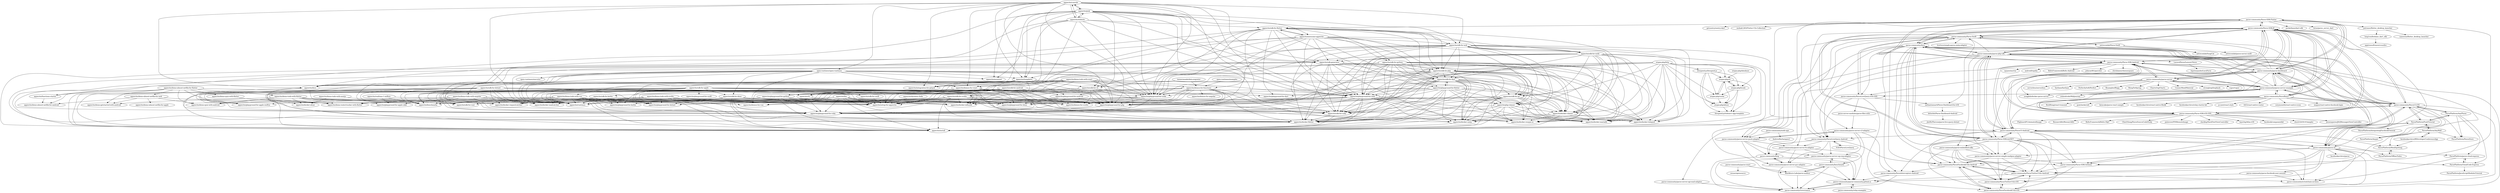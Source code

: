 digraph G {
"appwrite/sdk-generator" -> "appwrite/playground-for-web"
"appwrite/sdk-generator" -> "appwrite/sdk-for-ruby"
"appwrite/sdk-generator" -> "appwrite/sdk-for-go"
"appwrite/sdk-generator" -> "appwrite/runtimes"
"appwrite/sdk-generator" -> "appwrite/docker-clamav"
"appwrite/sdk-generator" -> "appwrite/docs"
"appwrite/sdk-generator" -> "appwrite/sdk-for-dart"
"appwrite/sdk-generator" -> "appwrite/docker-flutter"
"appwrite/sdk-generator" -> "appwrite/docker-resque-ui"
"appwrite/sdk-generator" -> "appwrite/docker-mariadb"
"appwrite/sdk-generator" -> "appwrite/install"
"appwrite/sdk-generator" -> "appwrite/docker-smtp"
"appwrite/sdk-generator" -> "appwrite/playground-for-php"
"appwrite/sdk-generator" -> "appwrite/sdk-for-php"
"appwrite/sdk-generator" -> "appwrite/php-clamav"
"ParsePlatform/MealSpotting" -> "ParsePlatform/OfflineTodos"
"parse-community/Parse-SDK-Flutter" -> "parse-community/Parse-SDK-JS"
"parse-community/Parse-SDK-Flutter" -> "parse-community/Parse-Swift"
"parse-community/Parse-SDK-Flutter" -> "parse-community/parse-dashboard"
"parse-community/Parse-SDK-Flutter" -> "parse-community/Parse-SDK-Android"
"parse-community/Parse-SDK-Flutter" -> "parse-community/ParseLiveQuery-Android"
"parse-community/Parse-SDK-Flutter" -> "Blackburn-Labs/parse-auditor"
"parse-community/Parse-SDK-Flutter" -> "pocketbase/dart-sdk" ["e"=1]
"parse-community/Parse-SDK-Flutter" -> "lotux/parse_server_dart" ["e"=1]
"parse-community/Parse-SDK-Flutter" -> "parse-community/Parse-SDK-Arduino"
"parse-community/Parse-SDK-Flutter" -> "parse-community/docs"
"parse-community/Parse-SDK-Flutter" -> "putraxor/flutter_desktop_launcher"
"parse-community/Parse-SDK-Flutter" -> "appwrite/sdk-for-flutter"
"parse-community/Parse-SDK-Flutter" -> "parse-community/parse-server-example"
"parse-community/Parse-SDK-Flutter" -> "getsentry/sentry-dart" ["e"=1]
"parse-community/Parse-SDK-Flutter" -> "mohak1283/Flutter-UIs-Collection" ["e"=1]
"appwrite/sdk-for-web" -> "appwrite/sdk-for-node"
"appwrite/sdk-for-web" -> "appwrite/sdk-for-php"
"appwrite/sdk-for-web" -> "appwrite/playground-for-web"
"appwrite/sdk-for-web" -> "appwrite/sdk-for-ruby"
"appwrite/sdk-for-web" -> "appwrite/sdk-for-dart"
"appwrite/sdk-for-web" -> "appwrite/docker-clamav"
"appwrite/sdk-for-web" -> "appwrite/playground-for-node"
"appwrite/sdk-for-web" -> "appwrite/docker-flutter"
"appwrite/sdk-for-web" -> "appwrite/docker-mariadb"
"appwrite/sdk-for-web" -> "appwrite/docker-smtp"
"appwrite/sdk-for-web" -> "appwrite/sdk-for-go"
"appwrite/sdk-for-web" -> "appwrite/install"
"appwrite/sdk-for-web" -> "appwrite/docker-telegraf"
"appwrite/sdk-for-web" -> "appwrite/sdk-generator"
"appwrite/sdk-for-web" -> "appwrite/rfc"
"utopia-php/http" -> "utopia-php/cli"
"utopia-php/http" -> "utopia-php/cache"
"utopia-php/http" -> "appwrite/sdk-for-php"
"utopia-php/http" -> "utopia-php/abuse"
"utopia-php/http" -> "utopia-php/locale"
"utopia-php/http" -> "appwrite/docker-clamav"
"utopia-php/http" -> "appwrite/docker-telegraf"
"utopia-php/http" -> "appwrite/docker-flutter"
"utopia-php/http" -> "appwrite/playground-for-web"
"utopia-php/http" -> "appwrite/docker-mariadb"
"utopia-php/http" -> "litespeed-js/litespeed.js"
"utopia-php/http" -> "appwrite/install"
"utopia-php/http" -> "appwrite/docker-resque-ui"
"utopia-php/http" -> "appwrite/sdk-for-ruby"
"utopia-php/http" -> "appwrite/sdk-for-go"
"appwrite/docker-clamav" -> "appwrite/docker-telegraf"
"appwrite/docker-clamav" -> "appwrite/docker-resque-ui"
"appwrite/docker-clamav" -> "appwrite/install"
"appwrite/docker-clamav" -> "appwrite/docker-flutter"
"appwrite/docker-clamav" -> "appwrite/docker-mariadb"
"appwrite/docker-clamav" -> "appwrite/docker-smtp"
"appwrite/sdk-for-python" -> "appwrite/docker-clamav"
"appwrite/sdk-for-python" -> "appwrite/sdk-for-ruby"
"appwrite/sdk-for-python" -> "appwrite/playground-for-web"
"appwrite/sdk-for-python" -> "appwrite/sdk-for-dart"
"appwrite/sdk-for-python" -> "appwrite/docker-telegraf"
"appwrite/sdk-for-python" -> "appwrite/docker-flutter"
"appwrite/sdk-for-python" -> "appwrite/playground-for-python"
"appwrite/sdk-for-python" -> "appwrite/docker-resque-ui"
"appwrite/sdk-for-python" -> "appwrite/docker-mariadb"
"appwrite/sdk-for-python" -> "appwrite/docker-smtp"
"appwrite/sdk-for-python" -> "appwrite/install"
"appwrite/sdk-for-python" -> "appwrite/php-clamav"
"appwrite/sdk-for-python" -> "appwrite/sdk-for-go"
"appwrite/sdk-for-python" -> "appwrite/sdk-for-php"
"appwrite/sdk-for-python" -> "appwrite/playground-for-ruby"
"appwrite/sdk-for-node" -> "appwrite/sdk-for-web"
"appwrite/sdk-for-node" -> "appwrite/playground-for-web"
"appwrite/sdk-for-node" -> "appwrite/sdk-for-ruby"
"appwrite/sdk-for-node" -> "appwrite/docker-clamav"
"appwrite/sdk-for-node" -> "appwrite/playground-for-node"
"appwrite/sdk-for-node" -> "appwrite/docker-flutter"
"appwrite/sdk-for-node" -> "appwrite/docker-resque-ui"
"appwrite/sdk-for-node" -> "appwrite/docker-mariadb"
"appwrite/sdk-for-node" -> "appwrite/sdk-for-dart"
"appwrite/sdk-for-node" -> "appwrite/php-clamav"
"appwrite/sdk-for-node" -> "appwrite/sdk-for-go"
"appwrite/sdk-for-node" -> "appwrite/docker-smtp"
"appwrite/sdk-for-node" -> "appwrite/install"
"appwrite/sdk-for-node" -> "appwrite/docker-telegraf"
"appwrite/sdk-for-node" -> "appwrite/sdk-generator"
"parse-community/node-apn" -> "AndrewBarba/apns2"
"parse-community/node-apn" -> "parse-community/parse-server-push-adapter"
"bitterbit/Parse-Dashboard-Android" -> "JonMcPherson/parse-live-query-dotnet"
"appwrite/sdk-for-ruby" -> "appwrite/docker-flutter"
"appwrite/sdk-for-ruby" -> "appwrite/install"
"appwrite/sdk-for-php" -> "appwrite/sdk-for-ruby"
"appwrite/sdk-for-php" -> "appwrite/docker-clamav"
"appwrite/sdk-for-php" -> "appwrite/docker-smtp"
"appwrite/sdk-for-php" -> "appwrite/docker-flutter"
"appwrite/sdk-for-php" -> "appwrite/docker-mariadb"
"appwrite/sdk-for-php" -> "appwrite/install"
"appwrite/sdk-for-php" -> "appwrite/docker-telegraf"
"appwrite/sdk-for-php" -> "appwrite/playground-for-web"
"appwrite/sdk-for-php" -> "appwrite/docker-resque-ui"
"appwrite/sdk-for-php" -> "appwrite/sdk-for-go"
"appwrite/sdk-for-php" -> "appwrite/playground-for-php"
"appwrite/sdk-for-php" -> "appwrite/php-clamav"
"appwrite/sdk-for-php" -> "appwrite/playground-for-deno"
"appwrite/sdk-for-php" -> "appwrite/sdk-for-dart"
"appwrite/sdk-for-php" -> "appwrite/playground-for-node"
"appwrite/php-clamav" -> "appwrite/docker-resque-ui"
"appwrite/php-clamav" -> "appwrite/docker-telegraf"
"appwrite/php-clamav" -> "appwrite/docker-mariadb"
"appwrite/php-clamav" -> "appwrite/docker-clamav"
"appwrite/php-clamav" -> "appwrite/install"
"appwrite/php-clamav" -> "appwrite/docker-flutter"
"appwrite/php-clamav" -> "appwrite/sdk-for-ruby"
"appwrite/php-clamav" -> "appwrite/docker-smtp"
"putraxor/flutter_desktop_launcher" -> "canewsin/flutter_desktop_launcher"
"putraxor/flutter_desktop_launcher" -> "long1eu/firebase_dart_sdk"
"utopia-php/cli" -> "utopia-php/cache"
"utopia-php/cli" -> "utopia-php/abuse"
"utopia-php/cli" -> "utopia-php/locale"
"utopia-php/cli" -> "litespeed-js/todomvc-app-template"
"utopia-php/cache" -> "utopia-php/abuse"
"utopia-php/cache" -> "utopia-php/cli"
"long1eu/firebase_dart_sdk" -> "apptreesoftware/crossfire"
"ParsePlatform/OfflineTodos" -> "ParsePlatform/MealSpotting"
"parse-community/relay-examples" -> "parse-community/parse-community.github.io"
"parse-community/Governance" -> "parse-community/parse-community.github.io"
"utopia-php/locale" -> "utopia-php/abuse"
"utopia-php/locale" -> "utopia-php/cache"
"utopia-php/locale" -> "litespeed-js/todomvc-app-template"
"utopia-php/locale" -> "utopia-php/cli"
"utopia-php/abuse" -> "litespeed-js/todomvc-app-template"
"appwrite/sdk-for-svelte" -> "appwrite/docker-influxdb"
"appwrite/sdk-for-svelte" -> "appwrite/playground-for-php"
"appwrite/sdk-for-svelte" -> "appwrite/playground-for-ruby"
"appwrite/sdk-for-svelte" -> "appwrite/runtimes"
"appwrite/sdk-for-svelte" -> "appwrite/setup-for-appwrite"
"appwrite/sdk-for-svelte" -> "appwrite/playground-for-deno"
"appwrite/sdk-for-svelte" -> "appwrite/playground-for-dotnet"
"appwrite/sdk-for-svelte" -> "appwrite/install"
"appwrite/sdk-for-svelte" -> "appwrite/docker-flutter"
"appwrite/sdk-for-svelte" -> "appwrite/benchmarks"
"appwrite/sdk-for-svelte" -> "appwrite/docker-mailcatcher"
"appwrite/sdk-for-svelte" -> "appwrite/docker-requestcatcher"
"appwrite/sdk-for-svelte" -> "appwrite/demos-for-svelte"
"appwrite/sdk-for-svelte" -> "appwrite/docker-resque-ui"
"appwrite/awesome-appwrite" -> "appwrite/sdk-for-flutter"
"appwrite/awesome-appwrite" -> "appwrite/sdk-generator"
"appwrite/awesome-appwrite" -> "appwrite/sdk-for-web"
"appwrite/awesome-appwrite" -> "appwrite/playground-for-web"
"appwrite/awesome-appwrite" -> "appwrite/sdk-for-dart"
"appwrite/awesome-appwrite" -> "appwrite/demos-for-functions"
"appwrite/awesome-appwrite" -> "appwrite/playground-for-flutter"
"appwrite/awesome-appwrite" -> "appwrite/sdk-for-node"
"appwrite/awesome-appwrite" -> "appwrite/docs"
"appwrite/awesome-appwrite" -> "appwrite/sdk-for-python"
"appwrite/awesome-appwrite" -> "appwrite/templates"
"appwrite/awesome-appwrite" -> "appwrite/sdk-for-php"
"appwrite/awesome-appwrite" -> "appwrite/playground-for-node"
"appwrite/awesome-appwrite" -> "appwrite/sdk-for-cli"
"appwrite/awesome-appwrite" -> "appwrite/sdk-for-go"
"LaravelParse/Laravel-Parse" -> "hipsterjazzbo/LaraParse"
"parse-community/parse-php-sdk" -> "parse-community/Parse-SDK-JS"
"parse-community/parse-php-sdk" -> "parse-community/docs"
"parse-community/parse-php-sdk" -> "parse-community/Parse-SDK-Arduino"
"parse-community/parse-php-sdk" -> "parse-community/Parse-SDK-dotNET"
"parse-community/parse-php-sdk" -> "LaravelParse/Laravel-Parse"
"parse-community/parse-php-sdk" -> "parse-community/ParseUI-Android"
"parse-community/parse-php-sdk" -> "parse-community/parse-cli"
"parse-community/parse-php-sdk" -> "parse-community/ParseTwitterUtils-Android"
"parse-community/parse-php-sdk" -> "parse-community/parse-embedded-sdks"
"parse-community/parse-php-sdk" -> "parse-community/parse-server-push-adapter"
"parse-community/parse-php-sdk" -> "parse-community/parse-server-simple-mailgun-adapter"
"parse-community/parse-php-sdk" -> "parse-community/ParseFacebookUtils-iOS"
"parse-community/parse-php-sdk" -> "parse-community/blog"
"parse-community/parse-php-sdk" -> "parse-community/Parse-SDK-Android"
"parse-community/parse-php-sdk" -> "parse-community/Parse-Swift"
"parse-community/ParseUI-Android" -> "parse-community/Parse-SDK-Android"
"parse-community/ParseUI-Android" -> "parse-community/ParseUI-iOS"
"parse-community/ParseUI-Android" -> "parse-community/ParseFacebookUtils-Android"
"parse-community/ParseUI-Android" -> "parse-community/ParseTwitterUtils-Android"
"parse-community/ParseUI-Android" -> "parse-community/docs"
"parse-community/ParseUI-Android" -> "parse-community/Parse-SDK-Arduino"
"parse-community/ParseUI-Android" -> "ParsePlatform/MealSpotting"
"parse-community/ParseUI-Android" -> "ParsePlatform/OfflineTodos"
"parse-community/ParseUI-Android" -> "parse-community/parse-cli"
"parse-community/ParseUI-Android" -> "parse-community/parse-php-sdk"
"parse-community/ParseUI-Android" -> "parse-community/Parse-SDK-dotNET"
"parse-community/ParseUI-Android" -> "parse-community/ParseLiveQuery-Android"
"parse-community/ParseUI-Android" -> "ParsePlatform/PushTutorial"
"parse-community/ParseUI-Android" -> "parse-community/parse-server-simple-mailgun-adapter"
"parse-community/ParseUI-Android" -> "parse-community/Parse-SDK-JS"
"appwrite/sdk-for-flutter" -> "appwrite/sdk-for-dart"
"appwrite/sdk-for-flutter" -> "appwrite/playground-for-flutter"
"appwrite/sdk-for-flutter" -> "appwrite/sdk-for-php"
"appwrite/sdk-for-flutter" -> "appwrite/sdk-for-node"
"appwrite/sdk-for-flutter" -> "appwrite/playground-for-node"
"appwrite/sdk-for-flutter" -> "appwrite/awesome-appwrite"
"appwrite/sdk-for-flutter" -> "appwrite/playground-for-web"
"appwrite/sdk-for-flutter" -> "appwrite/docker-clamav"
"appwrite/sdk-for-flutter" -> "appwrite/rfc"
"appwrite/sdk-for-flutter" -> "appwrite/docs"
"appwrite/sdk-for-flutter" -> "appwrite/playground-for-dart"
"appwrite/sdk-for-flutter" -> "appwrite/sdk-for-web"
"appwrite/sdk-for-flutter" -> "appwrite/sdk-for-python"
"appwrite/sdk-for-flutter" -> "appwrite/playground-for-android"
"appwrite/sdk-for-flutter" -> "appwrite/playground-for-ruby"
"parse-community/ParseUI-iOS" -> "parse-community/Parse-SDK-iOS-OSX"
"parse-community/ParseUI-iOS" -> "parse-community/ParseUI-Android"
"parse-community/ParseUI-iOS" -> "parse-community/docs"
"parse-community/ParseUI-iOS" -> "parse-community/ParseFacebookUtils-iOS"
"parse-community/ParseUI-iOS" -> "parse-community/Parse-SDK-JS"
"parse-community/ParseUI-iOS" -> "ParsePlatform/AnyPhone"
"parse-community/ParseUI-iOS" -> "ParsePlatform/Anypic" ["e"=1]
"parse-community/ParseUI-iOS" -> "parse-community/parse-dashboard"
"parse-community/ParseUI-iOS" -> "ParsePlatform/PushTutorial"
"parse-community/ParseUI-iOS" -> "parse-community/parse-cli"
"parse-community/ParseUI-iOS" -> "parse-community/parse-server-example"
"parse-community/ParseUI-iOS" -> "ParsePlatform/ParseStore"
"appwrite/demos-for-functions" -> "appwrite/docker-influxdb"
"appwrite/demos-for-functions" -> "appwrite/playground-for-ruby"
"appwrite/demos-for-functions" -> "appwrite/playground-for-deno"
"appwrite/demos-for-functions" -> "appwrite/playground-for-php"
"appwrite/demos-for-functions" -> "appwrite/demos-for-svelte"
"appwrite/demos-for-functions" -> "appwrite/demos-for-angular"
"appwrite/demos-for-functions" -> "appwrite/setup-for-appwrite"
"appwrite/demos-for-functions" -> "appwrite/docker-flutter"
"appwrite/demos-for-functions" -> "appwrite/install"
"appwrite/demos-for-functions" -> "appwrite/playground-for-node"
"appwrite/demos-for-functions" -> "appwrite/docker-smtp"
"appwrite/demos-for-functions" -> "appwrite/playground-for-dotnet"
"appwrite/demos-for-functions" -> "appwrite/demos-for-vue"
"appwrite/demos-for-functions" -> "appwrite/sdk-for-ruby"
"appwrite/demos-for-functions" -> "appwrite/sdk-for-svelte"
"appwrite/sdk-for-dart" -> "appwrite/sdk-for-ruby"
"appwrite/sdk-for-dart" -> "appwrite/docker-flutter"
"appwrite/sdk-for-dart" -> "appwrite/docker-resque-ui"
"appwrite/sdk-for-dart" -> "appwrite/docker-mariadb"
"appwrite/sdk-for-dart" -> "appwrite/docker-clamav"
"appwrite/sdk-for-dart" -> "appwrite/install"
"appwrite/sdk-for-dart" -> "appwrite/playground-for-php"
"appwrite/sdk-for-dart" -> "appwrite/docker-telegraf"
"appwrite/sdk-for-dart" -> "appwrite/docker-smtp"
"appwrite/sdk-for-dart" -> "appwrite/docker-influxdb"
"appwrite/sdk-for-dart" -> "appwrite/playground-for-ruby"
"appwrite/sdk-for-dart" -> "appwrite/php-clamav"
"appwrite/sdk-for-dart" -> "appwrite/playground-for-web"
"appwrite/sdk-for-dart" -> "appwrite/playground-for-flutter"
"appwrite/sdk-for-dart" -> "appwrite/runtimes"
"appwrite/playground-for-android" -> "appwrite/playground-for-php"
"appwrite/playground-for-android" -> "appwrite/playground-for-ruby"
"appwrite/playground-for-android" -> "appwrite/playground-for-deno"
"appwrite/playground-for-android" -> "appwrite/docker-influxdb"
"appwrite/playground-for-node" -> "appwrite/playground-for-php"
"appwrite/playground-for-node" -> "appwrite/playground-for-ruby"
"appwrite/playground-for-node" -> "appwrite/docker-influxdb"
"appwrite/playground-for-node" -> "appwrite/setup-for-appwrite"
"appwrite/playground-for-node" -> "appwrite/playground-for-deno"
"appwrite/playground-for-node" -> "appwrite/runtimes"
"appwrite/playground-for-node" -> "appwrite/demos-for-svelte"
"appwrite/sdk-for-cli" -> "appwrite/playground-for-ruby"
"appwrite/sdk-for-cli" -> "appwrite/playground-for-php"
"appwrite/sdk-for-cli" -> "appwrite/setup-for-appwrite"
"appwrite/sdk-for-cli" -> "appwrite/docker-influxdb"
"appwrite/sdk-for-cli" -> "appwrite/runtimes"
"appwrite/sdk-for-cli" -> "appwrite/playground-for-node"
"appwrite/sdk-for-cli" -> "appwrite/demos-for-svelte"
"appwrite/sdk-for-cli" -> "appwrite/sdk-for-ruby"
"appwrite/sdk-for-cli" -> "appwrite/install"
"appwrite/playground-for-web" -> "appwrite/runtimes"
"appwrite/playground-for-web" -> "appwrite/install"
"appwrite/playground-for-web" -> "appwrite/sdk-for-ruby"
"appwrite/playground-for-web" -> "appwrite/docker-mariadb"
"appwrite/playground-for-web" -> "appwrite/docker-clamav"
"appwrite/playground-for-web" -> "appwrite/docker-flutter"
"appwrite/playground-for-web" -> "appwrite/docker-smtp"
"appwrite/playground-for-web" -> "appwrite/docker-resque-ui"
"appwrite/playground-for-web" -> "appwrite/docker-telegraf"
"appwrite/playground-for-web" -> "appwrite/playground-for-php"
"appwrite/playground-for-web" -> "appwrite/playground-for-ruby"
"appwrite/playground-for-web" -> "appwrite/docker-influxdb"
"appwrite/playground-for-web" -> "appwrite/php-clamav"
"appwrite/playground-for-python" -> "appwrite/playground-for-ruby"
"appwrite/playground-for-python" -> "appwrite/runtimes"
"appwrite/playground-for-python" -> "appwrite/setup-for-appwrite"
"appwrite/playground-for-python" -> "appwrite/playground-for-php"
"appwrite/playground-for-python" -> "appwrite/docker-influxdb"
"appwrite/playground-for-python" -> "appwrite/install"
"appwrite/playground-for-python" -> "appwrite/benchmarks"
"facebookarchive/f8DeveloperConferenceApp" -> "ParsePlatform/MealSpotting"
"facebookarchive/f8DeveloperConferenceApp" -> "ParsePlatform/AnyWall"
"appwrite/demos-for-react" -> "appwrite/demos-for-svelte"
"appwrite/demos-for-react" -> "appwrite/playground-for-ruby"
"appwrite/demos-for-react" -> "appwrite/playground-for-php"
"appwrite/demos-for-react" -> "appwrite/docker-influxdb"
"appwrite/demos-for-react" -> "appwrite/playground-for-web"
"appwrite/demos-for-react" -> "appwrite/playground-for-node"
"appwrite/demos-for-react" -> "appwrite/docker-flutter"
"appwrite/demos-for-react" -> "appwrite/demos-for-vue"
"appwrite/demos-for-react" -> "appwrite/sdk-for-ruby"
"appwrite/demos-for-react" -> "appwrite/install"
"appwrite/demos-for-react" -> "appwrite/runtimes"
"appwrite/demos-for-react" -> "appwrite/docker-altair"
"appwrite/demos-for-react" -> "appwrite/benchmarks"
"appwrite/demos-for-react" -> "appwrite/playground-for-deno"
"appwrite/docker-smtp" -> "appwrite/install"
"appwrite/sdk-for-go" -> "appwrite/install"
"appwrite/sdk-for-go" -> "appwrite/docker-smtp"
"appwrite/sdk-for-go" -> "appwrite/docker-flutter"
"appwrite/sdk-for-go" -> "appwrite/sdk-for-ruby"
"appwrite/sdk-for-go" -> "appwrite/docker-resque-ui"
"appwrite/sdk-for-go" -> "appwrite/docker-telegraf"
"appwrite/sdk-for-go" -> "appwrite/docker-clamav"
"appwrite/sdk-for-go" -> "appwrite/docker-mariadb"
"appwrite/sdk-for-go" -> "appwrite/playground-for-deno"
"appwrite/sdk-for-go" -> "appwrite/playground-for-php"
"appwrite/playground-for-flutter" -> "appwrite/docker-mariadb"
"appwrite/playground-for-flutter" -> "appwrite/install"
"appwrite/playground-for-flutter" -> "appwrite/docker-clamav"
"appwrite/playground-for-flutter" -> "appwrite/sdk-for-dart"
"appwrite/playground-for-flutter" -> "appwrite/docker-flutter"
"appwrite/playground-for-flutter" -> "appwrite/docker-resque-ui"
"appwrite/playground-for-flutter" -> "appwrite/docker-telegraf"
"appwrite/playground-for-flutter" -> "appwrite/docker-smtp"
"appwrite/playground-for-flutter" -> "appwrite/playground-for-web"
"appwrite/playground-for-flutter" -> "appwrite/sdk-for-ruby"
"appwrite/playground-for-flutter" -> "appwrite/playground-for-dart"
"appwrite/playground-for-flutter" -> "appwrite/playground-for-node"
"appwrite/playground-for-flutter" -> "appwrite/php-clamav"
"appwrite/playground-for-flutter" -> "appwrite/playground-for-php"
"appwrite/playground-for-flutter" -> "appwrite/demos-for-vue"
"appwrite/sdk-for-deno" -> "appwrite/playground-for-deno"
"appwrite/sdk-for-deno" -> "appwrite/docker-flutter"
"appwrite/sdk-for-deno" -> "appwrite/setup-for-appwrite"
"appwrite/sdk-for-deno" -> "appwrite/runtimes"
"appwrite/sdk-for-deno" -> "appwrite/playground-for-php"
"appwrite/sdk-for-deno" -> "appwrite/docker-influxdb"
"appwrite/sdk-for-deno" -> "appwrite/install"
"appwrite/sdk-for-deno" -> "appwrite/playground-for-ruby"
"appwrite/sdk-for-deno" -> "appwrite/docker-resque-ui"
"appwrite/sdk-for-deno" -> "appwrite/docker-mariadb"
"appwrite/sdk-for-deno" -> "appwrite/docker-mailcatcher"
"appwrite/sdk-for-deno" -> "appwrite/docker-requestcatcher"
"appwrite/sdk-for-deno" -> "appwrite/playground-for-dotnet"
"appwrite/lite" -> "appwrite/playground-for-ruby"
"appwrite/lite" -> "appwrite/docker-mailcatcher"
"appwrite/lite" -> "appwrite/docker-requestcatcher"
"appwrite/lite" -> "appwrite/docker-influxdb"
"appwrite/lite" -> "appwrite/install"
"appwrite/lite" -> "appwrite/docker-flutter"
"appwrite/lite" -> "appwrite/setup-for-appwrite"
"appwrite/lite" -> "appwrite/demo-watertracker-with-flutter"
"appwrite/lite" -> "appwrite/playground-for-deno"
"appwrite/lite" -> "appwrite/playground-for-php"
"parse-community/benchmark" -> "parse-community/Governance"
"parse-community/benchmark" -> "parse-community/parse-server-sqs-mq-adapter"
"parse-community/benchmark" -> "parse-community/parse-community.github.io"
"parse-community/benchmark" -> "Blackburn-Labs/parse-auditor"
"parse-community/parse-facebook-user-session" -> "parse-community/xctoolchain-archive"
"parse-community/parse-facebook-user-session" -> "parse-community/parse-community.github.io"
"Blackburn-Labs/parse-auditor" -> "parse-community/benchmark"
"Blackburn-Labs/parse-auditor" -> "parse-community/Governance"
"litespeed-js/litespeed.js" -> "litespeed-js/todomvc-app-template"
"litespeed-js/litespeed.js" -> "utopia-php/abuse"
"litespeed-js/litespeed.js" -> "utopia-php/cli"
"litespeed-js/litespeed.js" -> "utopia-php/cache"
"litespeed-js/litespeed.js" -> "utopia-php/locale"
"appwrite/playground-for-php" -> "appwrite/playground-for-ruby"
"appwrite/demo-todo-with-svelte" -> "appwrite/playground-for-php"
"appwrite/demo-todo-with-svelte" -> "appwrite/docker-influxdb"
"appwrite/demo-todo-with-svelte" -> "appwrite/playground-for-ruby"
"appwrite/demo-todo-with-svelte" -> "appwrite/docker-mailcatcher"
"appwrite/demo-todo-with-svelte" -> "appwrite/docker-requestcatcher"
"appwrite/demo-todo-with-svelte" -> "appwrite/runtimes"
"appwrite/demo-todo-with-svelte" -> "appwrite/benchmarks"
"appwrite/demo-todo-with-svelte" -> "appwrite/playground-for-deno"
"appwrite/demo-todo-with-svelte" -> "appwrite/demos-for-svelte"
"appwrite/demo-todo-with-svelte" -> "appwrite/playground-for-dotnet"
"appwrite/demo-todo-with-svelte" -> "appwrite/demo-watertracker-with-flutter"
"appwrite/demo-todo-with-svelte" -> "appwrite/setup-for-appwrite"
"appwrite/demo-todo-with-svelte" -> "appwrite/docker-flutter"
"appwrite/demo-todo-with-svelte" -> "appwrite/install"
"appwrite/demo-todo-with-svelte" -> "appwrite/demo-quiz-with-android"
"parse-community/ParseReact" -> "parse-community/Parse-SDK-JS"
"parse-community/ParseReact" -> "parse-community/parse-dashboard"
"parse-community/ParseReact" -> "t4t5/react-native-router" ["e"=1]
"parse-community/ParseReact" -> "corymsmith/react-native-icons" ["e"=1]
"parse-community/ParseReact" -> "magus/react-native-facebook-login" ["e"=1]
"parse-community/ParseReact" -> "parse-community/Parse-SDK-iOS-OSX"
"parse-community/ParseReact" -> "RickWong/react-transmit" ["e"=1]
"parse-community/ParseReact" -> "parse-community/parse-server-example"
"parse-community/ParseReact" -> "parse-community/ParseUI-iOS"
"parse-community/ParseReact" -> "parse-community/parse-cli"
"parse-community/ParseReact" -> "goatslacker/alt" ["e"=1]
"parse-community/ParseReact" -> "kemcake/parse-react-sample"
"parse-community/ParseReact" -> "facebookarchive/react-native-fbsdk" ["e"=1]
"parse-community/ParseReact" -> "facebookarchive/relay-starter-kit" ["e"=1]
"parse-community/ParseReact" -> "js-next/react-style" ["e"=1]
"ParsePlatform/PushTutorial" -> "ParsePlatform/AnyWall"
"ParsePlatform/PushTutorial" -> "ParsePlatform/AnyPhone"
"ParsePlatform/PushTutorial" -> "parse-community/ParseUI-iOS"
"ParsePlatform/PushTutorial" -> "ParsePlatform/IntegratingFacebookTutorial"
"ParsePlatform/PushTutorial" -> "parse-community/ParseUI-Android"
"parse-community/parse-embedded-sdks" -> "parse-community/Parse-SDK-Arduino"
"parse-community/parse-embedded-sdks" -> "parse-community/ParseTwitterUtils-Android"
"parse-community/parse-embedded-sdks" -> "parse-community/ParseTwitterUtils-iOS"
"parse-community/parse-embedded-sdks" -> "parse-community/ParseFacebookUtils-iOS"
"parse-community/parse-embedded-sdks" -> "parse-community/parse-server-simple-mailgun-adapter"
"parse-community/parse-embedded-sdks" -> "parse-community/ParseFacebookUtils-Android"
"appwrite/sdk-for-android" -> "appwrite/sdk-for-kotlin"
"appwrite/sdk-for-android" -> "appwrite/runtimes"
"appwrite/sdk-for-android" -> "appwrite/setup-for-appwrite"
"appwrite/sdk-for-android" -> "appwrite/sdk-for-ruby"
"appwrite/sdk-for-android" -> "appwrite/playground-for-ruby"
"appwrite/sdk-for-android" -> "appwrite/playground-for-php"
"appwrite/sdk-for-android" -> "appwrite/playground-for-dotnet"
"appwrite/sdk-for-android" -> "appwrite/docker-flutter"
"appwrite/sdk-for-android" -> "appwrite/sdk-for-rust"
"appwrite/sdk-for-android" -> "appwrite/playground-for-kotlin"
"appwrite/sdk-for-android" -> "appwrite/rfc"
"appwrite/sdk-for-android" -> "appwrite/playground-for-python"
"appwrite/sdk-for-android" -> "appwrite/docker-influxdb"
"appwrite/sdk-for-android" -> "appwrite/install"
"appwrite/sdk-for-android" -> "appwrite/playground-for-android"
"parse-community/docs" -> "parse-community/Parse-SDK-JS"
"parse-community/docs" -> "parse-community/ParseLiveQuery-Android"
"parse-community/docs" -> "parse-community/ParseUI-iOS"
"parse-community/docs" -> "parse-community/ParseFacebookUtils-Android"
"parse-community/docs" -> "parse-community/Parse-SDK-Arduino"
"parse-community/docs" -> "parse-community/parse-cli"
"parse-community/docs" -> "parse-community/ParseInterceptors-Android"
"parse-community/docs" -> "parse-community/Parse-SDK-dotNET"
"parse-community/docs" -> "parse-community/parse-php-sdk"
"parse-community/docs" -> "parse-community/ParseUI-Android"
"parse-community/docs" -> "parse-community/parse-server-simple-mailgun-adapter"
"parse-community/docs" -> "parse-community/ParseLiveQuery-iOS-OSX"
"parse-community/docs" -> "parse-community/ParseTwitterUtils-Android"
"parse-community/docs" -> "parse-community/Parse-Swift"
"parse-community/docs" -> "parse-community/parse-server-push-adapter"
"appwrite/docs" -> "appwrite/runtimes"
"appwrite/docs" -> "appwrite/playground-for-apple-uikit"
"appwrite/docs" -> "appwrite/playground-for-apple-swiftui"
"appwrite/docs" -> "appwrite/benchmarks"
"appwrite/demo-todo-with-react" -> "appwrite/playground-for-node"
"appwrite/demo-todo-with-react" -> "appwrite/runtimes"
"appwrite/demo-todo-with-react" -> "appwrite/demos-for-react"
"appwrite/demo-todo-with-react" -> "appwrite/demos-for-functions"
"appwrite/demo-todo-with-react" -> "appwrite/demo-todo-with-vue"
"appwrite/demo-todo-with-react" -> "appwrite/benchmarks"
"appwrite/demo-todo-with-react" -> "appwrite/setup-for-appwrite"
"appwrite/demo-todo-with-react" -> "appwrite/docker-influxdb"
"appwrite/demo-todo-with-react" -> "appwrite/playground-for-ruby"
"appwrite/demo-todo-with-react" -> "appwrite/sdk-for-svelte"
"appwrite/demo-todo-with-react" -> "appwrite/docker-clamav"
"appwrite/demo-todo-with-react" -> "appwrite/demo-todo-with-angular"
"appwrite/demo-todo-with-react" -> "appwrite/playground-for-php"
"appwrite/demo-todo-with-react" -> "appwrite/playground-for-dotnet"
"appwrite/demo-todo-with-react" -> "appwrite/integration-for-gitpod"
"appwrite/demo-todo-with-nextjs" -> "appwrite/docker-requestcatcher"
"appwrite/demo-todo-with-nextjs" -> "appwrite/docker-altair"
"appwrite/demo-todo-with-angular" -> "appwrite/benchmarks"
"appwrite/demo-todo-with-angular" -> "appwrite/runtimes"
"appwrite/demo-todo-with-angular" -> "appwrite/playground-for-php"
"appwrite/demo-todo-with-angular" -> "appwrite/docker-influxdb"
"appwrite/demo-todo-with-angular" -> "appwrite/docker-mailcatcher"
"appwrite/demo-todo-with-angular" -> "appwrite/playground-for-apple-uikit"
"appwrite/demo-todo-with-angular" -> "appwrite/playground-for-ruby"
"appwrite/demo-todo-with-angular" -> "appwrite/playground-for-apple-swiftui"
"appwrite/demo-todo-with-angular" -> "appwrite/demo-watertracker-with-flutter"
"appwrite/demo-todo-with-angular" -> "appwrite/playground-for-dotnet"
"appwrite/demo-todo-with-flutter" -> "appwrite/demo-watertracker-with-flutter"
"appwrite/demo-todo-with-flutter" -> "appwrite/demo-quiz-with-android"
"appwrite/demo-todo-with-flutter" -> "appwrite/docker-requestcatcher"
"appwrite/demo-todo-with-flutter" -> "appwrite/demo-getstarted-with-android"
"appwrite/demo-todo-with-flutter" -> "appwrite/benchmarks"
"appwrite/demo-todo-with-flutter" -> "appwrite/docker-altair"
"appwrite/demo-todo-with-flutter" -> "appwrite/sdk-for-rust"
"appwrite/demo-todo-with-flutter" -> "appwrite/docker-mailcatcher"
"appwrite/demo-todo-with-flutter" -> "appwrite/docker-influxdb"
"appwrite/sdk-for-dotnet" -> "appwrite/playground-for-dotnet"
"appwrite/sdk-for-dotnet" -> "appwrite/setup-for-appwrite"
"appwrite/sdk-for-dotnet" -> "appwrite/install"
"appwrite/sdk-for-dotnet" -> "appwrite/playground-for-ruby"
"appwrite/sdk-for-dotnet" -> "appwrite/docker-requestcatcher"
"appwrite/sdk-for-dotnet" -> "appwrite/playground-for-deno"
"appwrite/sdk-for-dotnet" -> "appwrite/docker-flutter"
"appwrite/sdk-for-dotnet" -> "appwrite/sdk-for-rust"
"appwrite/sdk-for-dotnet" -> "appwrite/runtimes"
"appwrite/sdk-for-dotnet" -> "appwrite/docker-influxdb"
"appwrite/sdk-for-dotnet" -> "appwrite/docker-mailcatcher"
"appwrite/sdk-for-dotnet" -> "appwrite/benchmarks"
"appwrite/sdk-for-dotnet" -> "appwrite/demo-watertracker-with-flutter"
"appwrite/sdk-for-dotnet" -> "appwrite/rfc"
"appwrite/sdk-for-dotnet" -> "appwrite/sdk-for-ruby"
"parse-community/parse-server-api-mail-adapter" -> "parse-community/Governance"
"ParsePlatform/AnyPhone" -> "parse-community/ParseUI-iOS"
"ParsePlatform/AnyPhone" -> "ParsePlatform/ParseStore"
"ParsePlatform/AnyPhone" -> "ParsePlatform/parse-cloud-express"
"ParsePlatform/AnyPhone" -> "ParsePlatform/CloudCode-Express"
"ParsePlatform/AnyPhone" -> "ParsePlatform/PushTutorial"
"appwrite/demo-todo-with-vue" -> "appwrite/playground-for-dotnet"
"appwrite/demo-todo-with-vue" -> "appwrite/setup-for-appwrite"
"appwrite/demo-todo-with-vue" -> "appwrite/docker-flutter"
"appwrite/demo-todo-with-vue" -> "appwrite/docker-influxdb"
"appwrite/demo-todo-with-vue" -> "appwrite/install"
"appwrite/demo-todo-with-vue" -> "appwrite/playground-for-ruby"
"appwrite/demo-todo-with-vue" -> "appwrite/docker-mailcatcher"
"appwrite/demo-todo-with-vue" -> "appwrite/docker-requestcatcher"
"appwrite/demo-todo-with-vue" -> "appwrite/runtimes"
"appwrite/demo-todo-with-vue" -> "appwrite/benchmarks"
"appwrite/demo-todo-with-vue" -> "appwrite/playground-for-deno"
"appwrite/demo-todo-with-vue" -> "appwrite/sdk-for-rust"
"appwrite/demo-todo-with-vue" -> "appwrite/demo-watertracker-with-flutter"
"appwrite/demo-todo-with-vue" -> "appwrite/playground-for-kotlin"
"appwrite/demo-todo-with-vue" -> "appwrite/demos-for-vue"
"parse-community/parse-cli" -> "parse-community/Parse-SDK-Arduino"
"parse-community/parse-cli" -> "parse-community/ParseTwitterUtils-Android"
"parse-community/parse-cli" -> "parse-community/ParseFacebookUtils-Android"
"parse-community/parse-cli" -> "ParsePlatform/CloudCode-Express"
"parse-community/parse-cli" -> "parse-community/xctoolchain-archive"
"parse-community/parse-cli" -> "parse-community/docs"
"parse-community/parse-cli" -> "parse-community/parse-server-simple-mailgun-adapter"
"parse-community/parse-cli" -> "parse-community/ParseFacebookUtils-iOS"
"parse-community/parse-cli" -> "parse-community/ParseTwitterUtils-iOS"
"parse-community/parse-cli" -> "parse-community/parse-facebook-user-session"
"parse-community/parse-cli" -> "ParsePlatform/parse-cloud-express"
"parse-community/parse-cli" -> "facebookarchive/parse"
"appwrite/sdk-for-kotlin" -> "appwrite/runtimes"
"appwrite/sdk-for-kotlin" -> "appwrite/playground-for-kotlin"
"appwrite/sdk-for-kotlin" -> "appwrite/sdk-for-rust"
"appwrite/sdk-for-kotlin" -> "appwrite/setup-for-appwrite"
"utopia-php/database" -> "utopia-php/cli"
"appwrite/demo-quiz-with-flutter" -> "appwrite/demo-watertracker-with-flutter"
"parse-community/parse-react" -> "owsas/opensource"
"parse-community/parse-react" -> "Blackburn-Labs/parse-auditor"
"appwrite/rfc" -> "appwrite/setup-for-appwrite"
"appwrite/rfc" -> "appwrite/playground-for-ruby"
"appwrite/console" -> "appwrite/docs"
"appwrite/console" -> "appwrite/pink"
"appwrite/console" -> "appwrite/sdk-for-cli"
"appwrite/console" -> "appwrite/demos-for-react"
"appwrite/console" -> "appwrite/website"
"appwrite/console" -> "appwrite/sdk-generator"
"appwrite/console" -> "appwrite/playground-for-node"
"appwrite/console" -> "appwrite/sdk-for-web"
"appwrite/console" -> "appwrite/playground-for-web"
"appwrite/console" -> "appwrite/templates"
"appwrite/console" -> "appwrite/playground-for-php"
"appwrite/console" -> "appwrite/demos-for-svelte"
"appwrite/console" -> "appwrite/integration-for-gitpod"
"appwrite/console" -> "appwrite/runtimes"
"appwrite/console" -> "open-runtimes/open-runtimes"
"appwrite/pink" -> "appwrite/console"
"appwrite/pink" -> "appwrite/website"
"appwrite/pink" -> "appwrite/templates"
"appwrite/pink" -> "appwrite/playground-for-node"
"appwrite/pink" -> "appwrite/playground-for-web"
"appwrite/pink" -> "appwrite/sdk-generator"
"appwrite/pink" -> "appwrite/functions-starter"
"appwrite/pink" -> "appwrite/demos-for-react"
"appwrite/pink" -> "appwrite/integration-for-gitpod"
"appwrite/pink" -> "appwrite/assistant"
"appwrite/pink" -> "appwrite/sdk-for-cli"
"appwrite/pink" -> "appwrite/sdk-for-ruby"
"appwrite/pink" -> "appwrite/sdk-for-web"
"appwrite/pink" -> "appwrite/sdk-for-php"
"appwrite/pink" -> "appwrite/awesome-appwrite"
"parse-community/Parse-SDK-iOS-OSX" -> "parse-community/ParseUI-iOS"
"parse-community/Parse-SDK-iOS-OSX" -> "parse-community/parse-dashboard"
"parse-community/Parse-SDK-iOS-OSX" -> "parse-community/Parse-SDK-Android"
"parse-community/Parse-SDK-iOS-OSX" -> "BoltsFramework/Bolts-ObjC" ["e"=1]
"parse-community/Parse-SDK-iOS-OSX" -> "ChenYilong/ParseSourceCodeStudy" ["e"=1]
"parse-community/Parse-SDK-iOS-OSX" -> "pinterest/PINRemoteImage" ["e"=1]
"parse-community/Parse-SDK-iOS-OSX" -> "parse-community/Parse-SDK-JS"
"parse-community/Parse-SDK-iOS-OSX" -> "slackhq/SlackTextViewController" ["e"=1]
"parse-community/Parse-SDK-iOS-OSX" -> "layerhq/Atlas-iOS" ["e"=1]
"parse-community/Parse-SDK-iOS-OSX" -> "facebook/componentkit" ["e"=1]
"parse-community/Parse-SDK-iOS-OSX" -> "shu223/iOS-9-Sampler" ["e"=1]
"parse-community/Parse-SDK-iOS-OSX" -> "jessesquires/JSQMessagesViewController" ["e"=1]
"parse-community/Parse-SDK-iOS-OSX" -> "Flipboard/FLAnimatedImage" ["e"=1]
"parse-community/Parse-SDK-iOS-OSX" -> "ResearchKit/ResearchKit" ["e"=1]
"parse-community/Parse-SDK-iOS-OSX" -> "parse-community/parse-server-example"
"parse-community/Parse-SDK-JS" -> "parse-community/parse-dashboard"
"parse-community/Parse-SDK-JS" -> "parse-community/parse-server-example"
"parse-community/Parse-SDK-JS" -> "parse-community/docs"
"parse-community/Parse-SDK-JS" -> "parse-community/ParseReact"
"parse-community/Parse-SDK-JS" -> "parse-community/Parse-SDK-Android"
"parse-community/Parse-SDK-JS" -> "parse-community/Parse-SDK-iOS-OSX"
"parse-community/Parse-SDK-JS" -> "parse-community/parse-php-sdk"
"parse-community/Parse-SDK-JS" -> "parse-community/ParseUI-iOS"
"parse-community/Parse-SDK-JS" -> "parse-community/parse-server"
"parse-community/Parse-SDK-JS" -> "parse-community/Parse-SDK-Flutter"
"parse-community/Parse-SDK-JS" -> "parse-community/Parse-SDK-dotNET"
"parse-community/Parse-SDK-JS" -> "parse-community/ParseUI-Android"
"parse-community/Parse-SDK-JS" -> "parse-community/parse-cli"
"parse-community/Parse-SDK-JS" -> "parse-community/parse-server-s3-adapter"
"parse-community/Parse-SDK-JS" -> "parse-community/Parse-Swift"
"parse-community/Parse-SDK-dotNET" -> "parse-community/Parse-SDK-Arduino"
"parse-community/Parse-SDK-dotNET" -> "parse-community/docs"
"parse-community/Parse-SDK-dotNET" -> "parse-community/ParseTwitterUtils-Android"
"parse-community/Parse-SDK-dotNET" -> "parse-community/parse-php-sdk"
"parse-community/Parse-SDK-dotNET" -> "parse-community/parse-server-simple-mailgun-adapter"
"parse-community/Parse-SDK-dotNET" -> "parse-community/ParseFacebookUtils-iOS"
"parse-community/Parse-SDK-dotNET" -> "parse-community/ParseUI-Android"
"parse-community/Parse-SDK-dotNET" -> "parse-community/ParseInterceptors-Android"
"parse-community/Parse-SDK-dotNET" -> "parse-community/ParseFacebookUtils-Android"
"parse-community/Parse-SDK-dotNET" -> "parse-community/Parse-SDK-JS"
"parse-community/Parse-SDK-dotNET" -> "parse-community/parse-embedded-sdks"
"parse-community/Parse-SDK-dotNET" -> "parse-community/xctoolchain-archive"
"parse-community/Parse-SDK-dotNET" -> "parse-community/ParseTwitterUtils-iOS"
"parse-community/Parse-SDK-dotNET" -> "parse-community/parse-cli"
"parse-community/ParseFacebookUtils-Android" -> "parse-community/ParseTwitterUtils-Android"
"parse-community/ParseFacebookUtils-Android" -> "parse-community/ParseInterceptors-Android"
"parse-community/ParseFacebookUtils-Android" -> "parse-community/ParseTwitterUtils-iOS"
"parse-community/ParseFacebookUtils-Android" -> "parse-community/ParseFacebookUtils-iOS"
"ParsePlatform/AnyWall" -> "ParsePlatform/MealSpotting"
"ParsePlatform/AnyWall" -> "ParsePlatform/ParseStore"
"ParsePlatform/AnyWall" -> "ParsePlatform/Anypic" ["e"=1]
"ParsePlatform/AnyWall" -> "ParsePlatform/PushTutorial"
"ParsePlatform/AnyWall" -> "facebookarchive/f8DeveloperConferenceApp"
"parse-community/Parse-SDK-Android" -> "parse-community/ParseUI-Android"
"parse-community/Parse-SDK-Android" -> "parse-community/Parse-SDK-iOS-OSX"
"parse-community/Parse-SDK-Android" -> "parse-community/parse-dashboard"
"parse-community/Parse-SDK-Android" -> "parse-community/Parse-SDK-JS"
"parse-community/Parse-SDK-Android" -> "BoltsFramework/Bolts-Android" ["e"=1]
"parse-community/Parse-SDK-Android" -> "parse-community/parse-server-example"
"parse-community/Parse-SDK-Android" -> "parse-community/ParseLiveQuery-Android"
"parse-community/Parse-SDK-Android" -> "parse-community/parse-server"
"parse-community/Parse-SDK-Android" -> "johncarl81/parceler" ["e"=1]
"parse-community/Parse-SDK-Android" -> "parse-community/Parse-SDK-Flutter"
"parse-community/Parse-SDK-Android" -> "parse-community/ParseUI-iOS"
"parse-community/Parse-SDK-Android" -> "chrisbanes/cheesesquare" ["e"=1]
"parse-community/Parse-SDK-Android" -> "parse-community/docs"
"parse-community/Parse-SDK-Android" -> "square/mortar" ["e"=1]
"parse-community/Parse-SDK-Android" -> "android/topeka" ["e"=1]
"appwrite/demo-almost-netflix-for-flutter" -> "appwrite/demo-quiz-with-flutter"
"appwrite/demo-almost-netflix-for-flutter" -> "appwrite/demo-watertracker-with-flutter"
"appwrite/demo-almost-netflix-for-flutter" -> "appwrite/demo-almost-netflix-for-web"
"appwrite/demo-almost-netflix-for-flutter" -> "appwrite/functions-starter"
"appwrite/demo-almost-netflix-for-flutter" -> "appwrite/demo-almost-netflix-for-android"
"appwrite/demo-almost-netflix-for-flutter" -> "appwrite/demo-quiz-with-android"
"appwrite/demo-almost-netflix-for-flutter" -> "appwrite/playground-for-dart"
"appwrite/demo-almost-netflix-for-flutter" -> "appwrite/demo-todo-with-flutter"
"appwrite/demo-almost-netflix-for-flutter" -> "appwrite/demo-getstarted-with-android"
"tannermeade/data-migrator" -> "appwrite/sdk-for-cli"
"tannermeade/data-migrator" -> "appwrite/demos-for-functions"
"open-runtimes/examples" -> "appwrite/demos-for-functions"
"appwrite/sdk-for-apple" -> "appwrite/runtimes"
"appwrite/sdk-for-apple" -> "appwrite/playground-for-kotlin"
"appwrite/sdk-for-apple" -> "appwrite/playground-for-swift"
"appwrite/sdk-for-apple" -> "appwrite/playground-for-apple-swiftui"
"appwrite/sdk-for-apple" -> "appwrite/playground-for-php"
"appwrite/sdk-for-apple" -> "appwrite/sdk-for-rust"
"appwrite/sdk-for-apple" -> "appwrite/sdk-for-swift"
"appwrite/sdk-for-apple" -> "appwrite/setup-for-appwrite"
"appwrite/sdk-for-apple" -> "appwrite/docker-influxdb"
"appwrite/sdk-for-apple" -> "appwrite/sdk-for-deno"
"appwrite/sdk-for-apple" -> "appwrite/playground-for-ruby"
"appwrite/sdk-for-apple" -> "appwrite/sdk-for-ruby"
"appwrite/sdk-for-apple" -> "appwrite/playground-for-dotnet"
"appwrite/sdk-for-apple" -> "appwrite/benchmarks"
"appwrite/sdk-for-apple" -> "appwrite/docker-flutter"
"open-runtimes/open-runtimes" -> "open-runtimes/executor"
"open-runtimes/open-runtimes" -> "appwrite/runtimes"
"open-runtimes/open-runtimes" -> "appwrite/playground-for-ruby"
"open-runtimes/open-runtimes" -> "appwrite/templates"
"open-runtimes/open-runtimes" -> "appwrite/playground-for-php"
"open-runtimes/open-runtimes" -> "appwrite/docker-flutter"
"open-runtimes/open-runtimes" -> "appwrite/demos-for-vue"
"open-runtimes/open-runtimes" -> "appwrite/sdk-for-deno"
"open-runtimes/open-runtimes" -> "appwrite/docker-mariadb"
"open-runtimes/open-runtimes" -> "appwrite/playground-for-web"
"open-runtimes/open-runtimes" -> "appwrite/assistant"
"open-runtimes/open-runtimes" -> "appwrite/playground-for-node"
"open-runtimes/open-runtimes" -> "appwrite/demos-for-react"
"open-runtimes/open-runtimes" -> "appwrite/docker-mailcatcher"
"open-runtimes/open-runtimes" -> "appwrite/docker-requestcatcher"
"parse-community/ParseFacebookUtils-iOS" -> "parse-community/ParseTwitterUtils-iOS"
"parse-community/ParseFacebookUtils-iOS" -> "parse-community/ParseFacebookUtils-Android"
"parse-community/ParseFacebookUtils-iOS" -> "parse-community/ParseTwitterUtils-Android"
"parse-community/ParseTwitterUtils-iOS" -> "parse-community/ParseFacebookUtils-iOS"
"parse-community/ParseTwitterUtils-iOS" -> "parse-community/ParseTwitterUtils-Android"
"parse-community/ParseTwitterUtils-iOS" -> "parse-community/ParseFacebookUtils-Android"
"appwrite/realtime-1-million" -> "appwrite/playground-for-apple-uikit"
"appwrite/realtime-1-million" -> "appwrite/runtimes"
"appwrite/realtime-1-million" -> "appwrite/benchmarks"
"appwrite/demo-almost-netflix-for-web" -> "appwrite/demo-quiz-with-android"
"appwrite/demo-almost-netflix-for-web" -> "appwrite/demo-getstarted-with-android"
"appwrite/demo-almost-netflix-for-web" -> "appwrite/demo-almost-netflix-for-apple"
"appwrite/demo-almost-netflix-for-web" -> "appwrite/demo-almost-netflix-for-android"
"appwrite/demo-almost-netflix-for-web" -> "appwrite/demo-watertracker-with-flutter"
"appwrite/functions-starter" -> "appwrite/demo-almost-netflix-for-android"
"parse-community/Parse-SDK-Arduino" -> "parse-community/ParseTwitterUtils-Android"
"parse-community/Parse-SDK-Arduino" -> "parse-community/xctoolchain-archive"
"parse-community/Parse-SDK-Arduino" -> "parse-community/ParseTwitterUtils-iOS"
"ParsePlatform/parse-cloud-express" -> "ParsePlatform/CloudCode-Express"
"ParsePlatform/parse-cloud-express" -> "parse-community/xctoolchain-archive"
"parse-community/ParseTwitterUtils-Android" -> "parse-community/ParseFacebookUtils-Android"
"parse-community/ParseTwitterUtils-Android" -> "parse-community/xctoolchain-archive"
"parse-community/ParseTwitterUtils-Android" -> "parse-community/ParseTwitterUtils-iOS"
"parse-community/ParseTwitterUtils-Android" -> "parse-community/parse-community.github.io"
"ParsePlatform/CloudCode-Express" -> "ParsePlatform/parse-cloud-express"
"ParsePlatform/CloudCode-Express" -> "ParsePlatform/JavaScriptModulesTutorial"
"parse-community/ParseInterceptors-Android" -> "parse-community/parse-community.github.io"
"parse-community/ParseInterceptors-Android" -> "parse-community/Governance"
"appwrite/sdk-for-swift" -> "appwrite/setup-for-appwrite"
"parse-community/parse-server" -> "parse-community/parse-dashboard"
"parse-community/parse-server" -> "parse-community/parse-server-example"
"parse-community/parse-server" -> "parse-community/Parse-SDK-iOS-OSX"
"parse-community/parse-server" -> "parse-community/Parse-SDK-JS"
"parse-community/parse-server" -> "fastlane/fastlane" ["e"=1]
"parse-community/parse-server" -> "PerfectlySoft/Perfect" ["e"=1]
"parse-community/parse-server" -> "fbsamples/f8app" ["e"=1]
"parse-community/parse-server" -> "MengTo/Spring" ["e"=1]
"parse-community/parse-server" -> "relatedcode/Midjourney" ["e"=1]
"parse-community/parse-server" -> "ChartsOrg/Charts" ["e"=1]
"parse-community/parse-server" -> "CosmicMind/Material" ["e"=1]
"parse-community/parse-server" -> "strongloop/loopback" ["e"=1]
"parse-community/parse-server" -> "vapor/vapor" ["e"=1]
"parse-community/parse-server" -> "serverless/serverless" ["e"=1]
"parse-community/parse-server" -> "parse-community/Parse-SDK-Android"
"parse-community/parse-server-example" -> "parse-community/parse-dashboard"
"parse-community/parse-server-example" -> "parse-community/parse-server"
"parse-community/parse-server-example" -> "parse-community/Parse-SDK-JS"
"parse-community/parse-server-example" -> "parse-community/Parse-SDK-iOS-OSX"
"parse-community/parse-server-example" -> "parse-community/Parse-SDK-Android"
"parse-community/parse-server-example" -> "parse-community/docs"
"parse-community/parse-server-example" -> "parse-community/ParseUI-iOS"
"parse-community/parse-server-example" -> "parse-community/ParseReact"
"parse-community/parse-server-example" -> "yongjhih/docker-parse-server" ["e"=1]
"parse-community/parse-server-example" -> "parse-community/ParseUI-Android"
"parse-community/parse-server-example" -> "relatedcode/Midjourney" ["e"=1]
"parse-community/parse-server-example" -> "parse-community/ParseLiveQuery-iOS-OSX"
"parse-community/parse-server-example" -> "parse-community/Parse-Swift"
"parse-community/parse-server-example" -> "parse-community/Parse-SDK-Flutter"
"parse-community/parse-server-example" -> "parse-community/parse-php-sdk"
"parse-community/parse-dashboard" -> "parse-community/parse-server"
"parse-community/parse-dashboard" -> "parse-community/parse-server-example"
"parse-community/parse-dashboard" -> "parse-community/Parse-SDK-JS"
"parse-community/parse-dashboard" -> "parse-community/Parse-SDK-iOS-OSX"
"parse-community/parse-dashboard" -> "parse-community/Parse-SDK-Android"
"parse-community/parse-dashboard" -> "parse-community/ParseReact"
"parse-community/parse-dashboard" -> "parse-community/ParseUI-iOS"
"parse-community/parse-dashboard" -> "parse-community/docs"
"parse-community/parse-dashboard" -> "parse-community/ParseLiveQuery-iOS-OSX"
"parse-community/parse-dashboard" -> "parse-community/Parse-SDK-Flutter"
"parse-community/parse-dashboard" -> "yongjhih/docker-parse-server" ["e"=1]
"parse-community/parse-dashboard" -> "relatedcode/Midjourney" ["e"=1]
"parse-community/parse-dashboard" -> "parse-community/Parse-Swift"
"parse-community/parse-dashboard" -> "parse-community/parse-php-sdk"
"parse-community/parse-dashboard" -> "parse-community/Parse-SDK-dotNET"
"parse-community/parse-server-s3-adapter" -> "parse-community/parse-server-push-adapter"
"parse-community/parse-server-s3-adapter" -> "parse-community/parse-server-sqs-mq-adapter"
"parse-community/parse-server-s3-adapter" -> "parse-community/benchmark"
"parse-community/parse-server-s3-adapter" -> "parse-community/ParseInterceptors-Android"
"parse-community/parse-server-gcs-adapter" -> "parse-community/parse-community.github.io"
"parse-community/parse-server-gcs-adapter" -> "parse-community/blog"
"parse-community/parse-server-gcs-adapter" -> "parse-community/Governance"
"netreconlab/Parse-Swift" -> "parse-community/Parse-Swift"
"netreconlab/Parse-Swift" -> "netreconlab/SnapCat"
"netreconlab/Parse-Swift" -> "netreconlab/parse-server-swift"
"parse-community/ParseLiveQuery-iOS-OSX" -> "parse-server-modules/parse-files-utils"
"parse-community/ParseLiveQuery-iOS-OSX" -> "parse-community/Parse-Swift"
"parse-community/ParseLiveQuery-iOS-OSX" -> "parse-community/ParseLiveQuery-Android"
"parse-community/ParseLiveQuery-iOS-OSX" -> "parse-community/ParseFacebookUtils-iOS"
"parse-community/ParseLiveQuery-iOS-OSX" -> "nathantannar4/Parse-Dashboard-for-iOS"
"parse-community/parse-server-simple-mailgun-adapter" -> "parse-community/ParseFacebookUtils-Android"
"parse-community/parse-server-simple-mailgun-adapter" -> "parse-community/ParseTwitterUtils-Android"
"parse-community/parse-server-simple-mailgun-adapter" -> "parse-community/ParseTwitterUtils-iOS"
"parse-community/parse-server-simple-mailgun-adapter" -> "parse-community/Parse-SDK-Arduino"
"parse-community/parse-server-push-adapter" -> "parse-community/parse-server-fs-adapter"
"parse-community/parse-server-push-adapter" -> "parse-community/parse-server-s3-adapter"
"parse-community/parse-server-push-adapter" -> "parse-community/parse-server-gcs-adapter"
"parse-community/parse-server-push-adapter" -> "parse-community/parse-server-sqs-mq-adapter"
"parse-community/parse-server-push-adapter" -> "parse-community/blog"
"parse-community/parse-server-fs-adapter" -> "parse-community/parse-server-sqs-mq-adapter"
"parse-community/parse-server-fs-adapter" -> "parse-community/parse-server-gcs-adapter"
"parse-community/parse-server-fs-adapter" -> "parse-community/blog"
"parse-community/parse-server-fs-adapter" -> "parse-community/parse-community.github.io"
"appwrite/templates" -> "appwrite/setup-for-appwrite"
"appwrite/templates" -> "appwrite/playground-for-node"
"appwrite/templates" -> "appwrite/runtimes"
"appwrite/templates" -> "appwrite/benchmarks"
"appwrite/templates" -> "appwrite/playground-for-web"
"appwrite/templates" -> "appwrite/playground-for-ruby"
"appwrite/templates" -> "appwrite/playground-for-python"
"appwrite/templates" -> "appwrite/playground-for-php"
"appwrite/templates" -> "appwrite/integration-for-gitpod"
"appwrite/templates" -> "appwrite/playground-for-android"
"appwrite/templates" -> "appwrite/docs"
"appwrite/templates" -> "appwrite/sdk-for-cli"
"appwrite/templates" -> "appwrite/rfc"
"appwrite/website" -> "appwrite/console"
"appwrite/website" -> "appwrite/pink"
"appwrite/website" -> "appwrite/templates"
"appwrite/website" -> "appwrite/playground-for-web"
"appwrite/website" -> "appwrite/demos-for-react"
"appwrite/website" -> "appwrite/docs"
"appwrite/website" -> "appwrite/assistant"
"appwrite/website" -> "appwrite/sdk-for-flutter"
"appwrite/website" -> "appwrite/playground-for-node"
"appwrite/website" -> "appwrite/sdk-generator"
"parse-community/ParseLiveQuery-Android" -> "TGIO/ParseLiveQuery"
"parse-community/ParseLiveQuery-Android" -> "parse-community/parse-server-gcs-adapter"
"parse-community/ParseLiveQuery-Android" -> "parse-community/ParseFacebookUtils-Android"
"parse-community/ParseLiveQuery-Android" -> "parse-community/parse-server-fs-adapter"
"parse-community/ParseLiveQuery-Android" -> "parse-community/parse-server-sqs-mq-adapter"
"parse-community/ParseLiveQuery-Android" -> "parse-community/blog"
"TGIO/ParseLiveQuery" -> "parse-community/ParseLiveQuery-Android"
"parse-server-modules/parse-files-utils" -> "parse-community/parse-server-s3-adapter"
"appwrite/dynamic-links" -> "appwrite/setup-for-appwrite"
"parse-community/parse-server-sqs-mq-adapter" -> "parse-community/parse-community.github.io"
"parse-community/parse-server-sqs-mq-adapter" -> "parse-community/benchmark"
"parse-community/parse-server-sqs-mq-adapter" -> "parse-community/Governance"
"nathantannar4/Parse-Dashboard-for-iOS" -> "bitterbit/Parse-Dashboard-Android"
"parse-community/parse-community.github.io" -> "parse-community/relay-examples"
"parse-community/parse-community.github.io" -> "parse-community/Governance"
"parse-community/Parse-Swift" -> "netreconlab/Parse-Swift"
"parse-community/Parse-Swift" -> "nathantannar4/Parse-Dashboard-for-iOS"
"parse-community/Parse-Swift" -> "parse-community/ParseLiveQuery-iOS-OSX"
"parse-community/Parse-Swift" -> "netreconlab/SnapCat"
"parse-community/Parse-Swift" -> "parse-community/parse-server-api-mail-adapter"
"parse-community/Parse-Swift" -> "parse-community/parse-server-push-adapter"
"parse-community/Parse-Swift" -> "parse-community/docs"
"parse-community/Parse-Swift" -> "lcortess/simple-parse-smtp-adapter"
"parse-community/Parse-Swift" -> "parse-community/parse-server-fs-adapter"
"parse-community/Parse-Swift" -> "parse-community/ParseLiveQuery-Android"
"parse-community/blog" -> "parse-community/parse-community.github.io"
"parse-community/blog" -> "parse-community/parse-server-gcs-adapter"
"parse-community/blog" -> "parse-community/Governance"
"appwrite/sdk-generator" ["l"="45.438,-24.461"]
"appwrite/playground-for-web" ["l"="45.442,-24.474"]
"appwrite/sdk-for-ruby" ["l"="45.438,-24.482"]
"appwrite/sdk-for-go" ["l"="45.454,-24.469"]
"appwrite/runtimes" ["l"="45.406,-24.497"]
"appwrite/docker-clamav" ["l"="45.461,-24.479"]
"appwrite/docs" ["l"="45.401,-24.467"]
"appwrite/sdk-for-dart" ["l"="45.458,-24.491"]
"appwrite/docker-flutter" ["l"="45.435,-24.493"]
"appwrite/docker-resque-ui" ["l"="45.45,-24.485"]
"appwrite/docker-mariadb" ["l"="45.45,-24.478"]
"appwrite/install" ["l"="45.444,-24.492"]
"appwrite/docker-smtp" ["l"="45.468,-24.478"]
"appwrite/playground-for-php" ["l"="45.427,-24.492"]
"appwrite/sdk-for-php" ["l"="45.462,-24.469"]
"appwrite/php-clamav" ["l"="45.469,-24.487"]
"ParsePlatform/MealSpotting" ["l"="45.77,-24.404"]
"ParsePlatform/OfflineTodos" ["l"="45.791,-24.402"]
"parse-community/Parse-SDK-Flutter" ["l"="45.815,-24.447"]
"parse-community/Parse-SDK-JS" ["l"="45.854,-24.463"]
"parse-community/Parse-Swift" ["l"="45.91,-24.448"]
"parse-community/parse-dashboard" ["l"="45.844,-24.489"]
"parse-community/Parse-SDK-Android" ["l"="45.88,-24.469"]
"parse-community/ParseLiveQuery-Android" ["l"="45.89,-24.417"]
"Blackburn-Labs/parse-auditor" ["l"="45.886,-24.371"]
"pocketbase/dart-sdk" ["l"="59.824,-22.512"]
"lotux/parse_server_dart" ["l"="-15.838,-8.707"]
"parse-community/Parse-SDK-Arduino" ["l"="45.832,-24.409"]
"parse-community/docs" ["l"="45.861,-24.439"]
"putraxor/flutter_desktop_launcher" ["l"="45.77,-24.349"]
"appwrite/sdk-for-flutter" ["l"="45.498,-24.478"]
"parse-community/parse-server-example" ["l"="45.875,-24.493"]
"getsentry/sentry-dart" ["l"="59.991,-22.538"]
"mohak1283/Flutter-UIs-Collection" ["l"="59.639,-24.294"]
"appwrite/sdk-for-web" ["l"="45.455,-24.457"]
"appwrite/sdk-for-node" ["l"="45.478,-24.466"]
"appwrite/playground-for-node" ["l"="45.431,-24.475"]
"appwrite/docker-telegraf" ["l"="45.481,-24.476"]
"appwrite/rfc" ["l"="45.448,-24.505"]
"utopia-php/http" ["l"="45.455,-24.434"]
"utopia-php/cli" ["l"="45.454,-24.38"]
"utopia-php/cache" ["l"="45.448,-24.396"]
"utopia-php/abuse" ["l"="45.465,-24.4"]
"utopia-php/locale" ["l"="45.459,-24.391"]
"litespeed-js/litespeed.js" ["l"="45.475,-24.391"]
"appwrite/sdk-for-python" ["l"="45.478,-24.496"]
"appwrite/playground-for-python" ["l"="45.417,-24.5"]
"appwrite/playground-for-ruby" ["l"="45.428,-24.501"]
"parse-community/node-apn" ["l"="46.011,-24.413"]
"AndrewBarba/apns2" ["l"="46.055,-24.405"]
"parse-community/parse-server-push-adapter" ["l"="45.927,-24.418"]
"bitterbit/Parse-Dashboard-Android" ["l"="45.994,-24.394"]
"JonMcPherson/parse-live-query-dotnet" ["l"="46.015,-24.377"]
"appwrite/playground-for-deno" ["l"="45.435,-24.503"]
"canewsin/flutter_desktop_launcher" ["l"="45.747,-24.325"]
"long1eu/firebase_dart_sdk" ["l"="45.759,-24.301"]
"litespeed-js/todomvc-app-template" ["l"="45.471,-24.376"]
"apptreesoftware/crossfire" ["l"="45.751,-24.272"]
"parse-community/relay-examples" ["l"="45.903,-24.359"]
"parse-community/parse-community.github.io" ["l"="45.893,-24.381"]
"parse-community/Governance" ["l"="45.91,-24.383"]
"appwrite/sdk-for-svelte" ["l"="45.41,-24.506"]
"appwrite/docker-influxdb" ["l"="45.418,-24.506"]
"appwrite/setup-for-appwrite" ["l"="45.4,-24.509"]
"appwrite/playground-for-dotnet" ["l"="45.397,-24.518"]
"appwrite/benchmarks" ["l"="45.394,-24.506"]
"appwrite/docker-mailcatcher" ["l"="45.408,-24.536"]
"appwrite/docker-requestcatcher" ["l"="45.424,-24.54"]
"appwrite/demos-for-svelte" ["l"="45.389,-24.478"]
"appwrite/awesome-appwrite" ["l"="45.472,-24.448"]
"appwrite/demos-for-functions" ["l"="45.407,-24.479"]
"appwrite/playground-for-flutter" ["l"="45.465,-24.501"]
"appwrite/templates" ["l"="45.418,-24.475"]
"appwrite/sdk-for-cli" ["l"="45.413,-24.466"]
"LaravelParse/Laravel-Parse" ["l"="45.876,-24.342"]
"hipsterjazzbo/LaraParse" ["l"="45.878,-24.311"]
"parse-community/parse-php-sdk" ["l"="45.871,-24.425"]
"parse-community/Parse-SDK-dotNET" ["l"="45.848,-24.42"]
"parse-community/ParseUI-Android" ["l"="45.835,-24.435"]
"parse-community/parse-cli" ["l"="45.822,-24.42"]
"parse-community/ParseTwitterUtils-Android" ["l"="45.848,-24.403"]
"parse-community/parse-embedded-sdks" ["l"="45.839,-24.376"]
"parse-community/parse-server-simple-mailgun-adapter" ["l"="45.835,-24.398"]
"parse-community/ParseFacebookUtils-iOS" ["l"="45.861,-24.408"]
"parse-community/blog" ["l"="45.902,-24.402"]
"parse-community/ParseUI-iOS" ["l"="45.815,-24.469"]
"parse-community/ParseFacebookUtils-Android" ["l"="45.859,-24.396"]
"ParsePlatform/PushTutorial" ["l"="45.774,-24.443"]
"appwrite/playground-for-dart" ["l"="45.484,-24.532"]
"appwrite/playground-for-android" ["l"="45.454,-24.515"]
"parse-community/Parse-SDK-iOS-OSX" ["l"="45.818,-24.516"]
"ParsePlatform/AnyPhone" ["l"="45.769,-24.462"]
"ParsePlatform/Anypic" ["l"="44.904,-22.3"]
"ParsePlatform/ParseStore" ["l"="45.746,-24.462"]
"appwrite/demos-for-angular" ["l"="45.359,-24.465"]
"appwrite/demos-for-vue" ["l"="45.437,-24.514"]
"facebookarchive/f8DeveloperConferenceApp" ["l"="45.727,-24.394"]
"ParsePlatform/AnyWall" ["l"="45.74,-24.422"]
"appwrite/demos-for-react" ["l"="45.417,-24.487"]
"appwrite/docker-altair" ["l"="45.437,-24.549"]
"appwrite/sdk-for-deno" ["l"="45.427,-24.513"]
"appwrite/lite" ["l"="45.44,-24.527"]
"appwrite/demo-watertracker-with-flutter" ["l"="45.423,-24.556"]
"parse-community/benchmark" ["l"="45.912,-24.372"]
"parse-community/parse-server-sqs-mq-adapter" ["l"="45.922,-24.389"]
"parse-community/parse-facebook-user-session" ["l"="45.856,-24.377"]
"parse-community/xctoolchain-archive" ["l"="45.82,-24.396"]
"appwrite/demo-todo-with-svelte" ["l"="45.417,-24.529"]
"appwrite/demo-quiz-with-android" ["l"="45.417,-24.571"]
"parse-community/ParseReact" ["l"="45.849,-24.525"]
"t4t5/react-native-router" ["l"="3.013,-28.412"]
"corymsmith/react-native-icons" ["l"="3.034,-28.404"]
"magus/react-native-facebook-login" ["l"="3.195,-28.416"]
"RickWong/react-transmit" ["l"="0.45,-29.248"]
"goatslacker/alt" ["l"="0.525,-29.213"]
"kemcake/parse-react-sample" ["l"="45.835,-24.572"]
"facebookarchive/react-native-fbsdk" ["l"="3.308,-28.347"]
"facebookarchive/relay-starter-kit" ["l"="-0.623,-20.626"]
"js-next/react-style" ["l"="0.428,-29.186"]
"ParsePlatform/IntegratingFacebookTutorial" ["l"="45.722,-24.451"]
"parse-community/ParseTwitterUtils-iOS" ["l"="45.845,-24.39"]
"appwrite/sdk-for-android" ["l"="45.414,-24.518"]
"appwrite/sdk-for-kotlin" ["l"="45.374,-24.533"]
"appwrite/sdk-for-rust" ["l"="45.396,-24.542"]
"appwrite/playground-for-kotlin" ["l"="45.383,-24.545"]
"parse-community/ParseInterceptors-Android" ["l"="45.882,-24.398"]
"parse-community/ParseLiveQuery-iOS-OSX" ["l"="45.905,-24.434"]
"appwrite/playground-for-apple-uikit" ["l"="45.363,-24.489"]
"appwrite/playground-for-apple-swiftui" ["l"="45.365,-24.502"]
"appwrite/demo-todo-with-react" ["l"="45.386,-24.496"]
"appwrite/demo-todo-with-vue" ["l"="45.404,-24.527"]
"appwrite/demo-todo-with-angular" ["l"="45.387,-24.523"]
"appwrite/integration-for-gitpod" ["l"="45.382,-24.46"]
"appwrite/demo-todo-with-nextjs" ["l"="45.458,-24.567"]
"appwrite/demo-todo-with-flutter" ["l"="45.41,-24.554"]
"appwrite/demo-getstarted-with-android" ["l"="45.41,-24.583"]
"appwrite/sdk-for-dotnet" ["l"="45.428,-24.524"]
"parse-community/parse-server-api-mail-adapter" ["l"="45.94,-24.412"]
"ParsePlatform/parse-cloud-express" ["l"="45.784,-24.42"]
"ParsePlatform/CloudCode-Express" ["l"="45.763,-24.423"]
"facebookarchive/parse" ["l"="45.797,-24.373"]
"utopia-php/database" ["l"="45.448,-24.343"]
"appwrite/demo-quiz-with-flutter" ["l"="45.44,-24.595"]
"parse-community/parse-react" ["l"="45.915,-24.323"]
"owsas/opensource" ["l"="45.929,-24.298"]
"appwrite/console" ["l"="45.403,-24.452"]
"appwrite/pink" ["l"="45.424,-24.449"]
"appwrite/website" ["l"="45.418,-24.435"]
"open-runtimes/open-runtimes" ["l"="45.399,-24.487"]
"appwrite/functions-starter" ["l"="45.454,-24.542"]
"appwrite/assistant" ["l"="45.391,-24.433"]
"BoltsFramework/Bolts-ObjC" ["l"="44.317,-22.178"]
"ChenYilong/ParseSourceCodeStudy" ["l"="44.453,-22.523"]
"pinterest/PINRemoteImage" ["l"="47.005,-23.324"]
"slackhq/SlackTextViewController" ["l"="44.515,-22.111"]
"layerhq/Atlas-iOS" ["l"="47,-23.285"]
"facebook/componentkit" ["l"="44.164,-22.242"]
"shu223/iOS-9-Sampler" ["l"="45.764,-26.128"]
"jessesquires/JSQMessagesViewController" ["l"="44.487,-22.183"]
"Flipboard/FLAnimatedImage" ["l"="44.406,-22.288"]
"ResearchKit/ResearchKit" ["l"="45.931,-26.515"]
"parse-community/parse-server" ["l"="45.915,-24.542"]
"parse-community/parse-server-s3-adapter" ["l"="45.91,-24.409"]
"BoltsFramework/Bolts-Android" ["l"="56.753,-14.082"]
"johncarl81/parceler" ["l"="56.822,-14.092"]
"chrisbanes/cheesesquare" ["l"="56.88,-14.256"]
"square/mortar" ["l"="56.937,-14.031"]
"android/topeka" ["l"="56.88,-14.289"]
"appwrite/demo-almost-netflix-for-flutter" ["l"="45.44,-24.572"]
"appwrite/demo-almost-netflix-for-web" ["l"="45.425,-24.59"]
"appwrite/demo-almost-netflix-for-android" ["l"="45.452,-24.581"]
"tannermeade/data-migrator" ["l"="45.369,-24.44"]
"open-runtimes/examples" ["l"="45.34,-24.453"]
"appwrite/sdk-for-apple" ["l"="45.386,-24.514"]
"appwrite/playground-for-swift" ["l"="45.35,-24.546"]
"appwrite/sdk-for-swift" ["l"="45.356,-24.524"]
"open-runtimes/executor" ["l"="45.346,-24.479"]
"appwrite/realtime-1-million" ["l"="45.349,-24.501"]
"appwrite/demo-almost-netflix-for-apple" ["l"="45.42,-24.614"]
"ParsePlatform/JavaScriptModulesTutorial" ["l"="45.716,-24.418"]
"fastlane/fastlane" ["l"="45.601,-26.767"]
"PerfectlySoft/Perfect" ["l"="45.723,-26.593"]
"fbsamples/f8app" ["l"="4.882,-29.311"]
"MengTo/Spring" ["l"="45.587,-26.324"]
"relatedcode/Midjourney" ["l"="45.692,-26.128"]
"ChartsOrg/Charts" ["l"="45.54,-26.574"]
"CosmicMind/Material" ["l"="45.551,-26.298"]
"strongloop/loopback" ["l"="-0.218,-34.264"]
"vapor/vapor" ["l"="45.72,-26.719"]
"serverless/serverless" ["l"="-1.113,-31.489"]
"yongjhih/docker-parse-server" ["l"="-15.848,-8.742"]
"parse-community/parse-server-gcs-adapter" ["l"="45.915,-24.394"]
"netreconlab/Parse-Swift" ["l"="45.957,-24.456"]
"netreconlab/SnapCat" ["l"="45.946,-24.445"]
"netreconlab/parse-server-swift" ["l"="45.985,-24.461"]
"parse-server-modules/parse-files-utils" ["l"="45.947,-24.396"]
"nathantannar4/Parse-Dashboard-for-iOS" ["l"="45.961,-24.423"]
"parse-community/parse-server-fs-adapter" ["l"="45.923,-24.404"]
"TGIO/ParseLiveQuery" ["l"="45.899,-24.389"]
"appwrite/dynamic-links" ["l"="45.332,-24.532"]
"lcortess/simple-parse-smtp-adapter" ["l"="45.941,-24.465"]
}